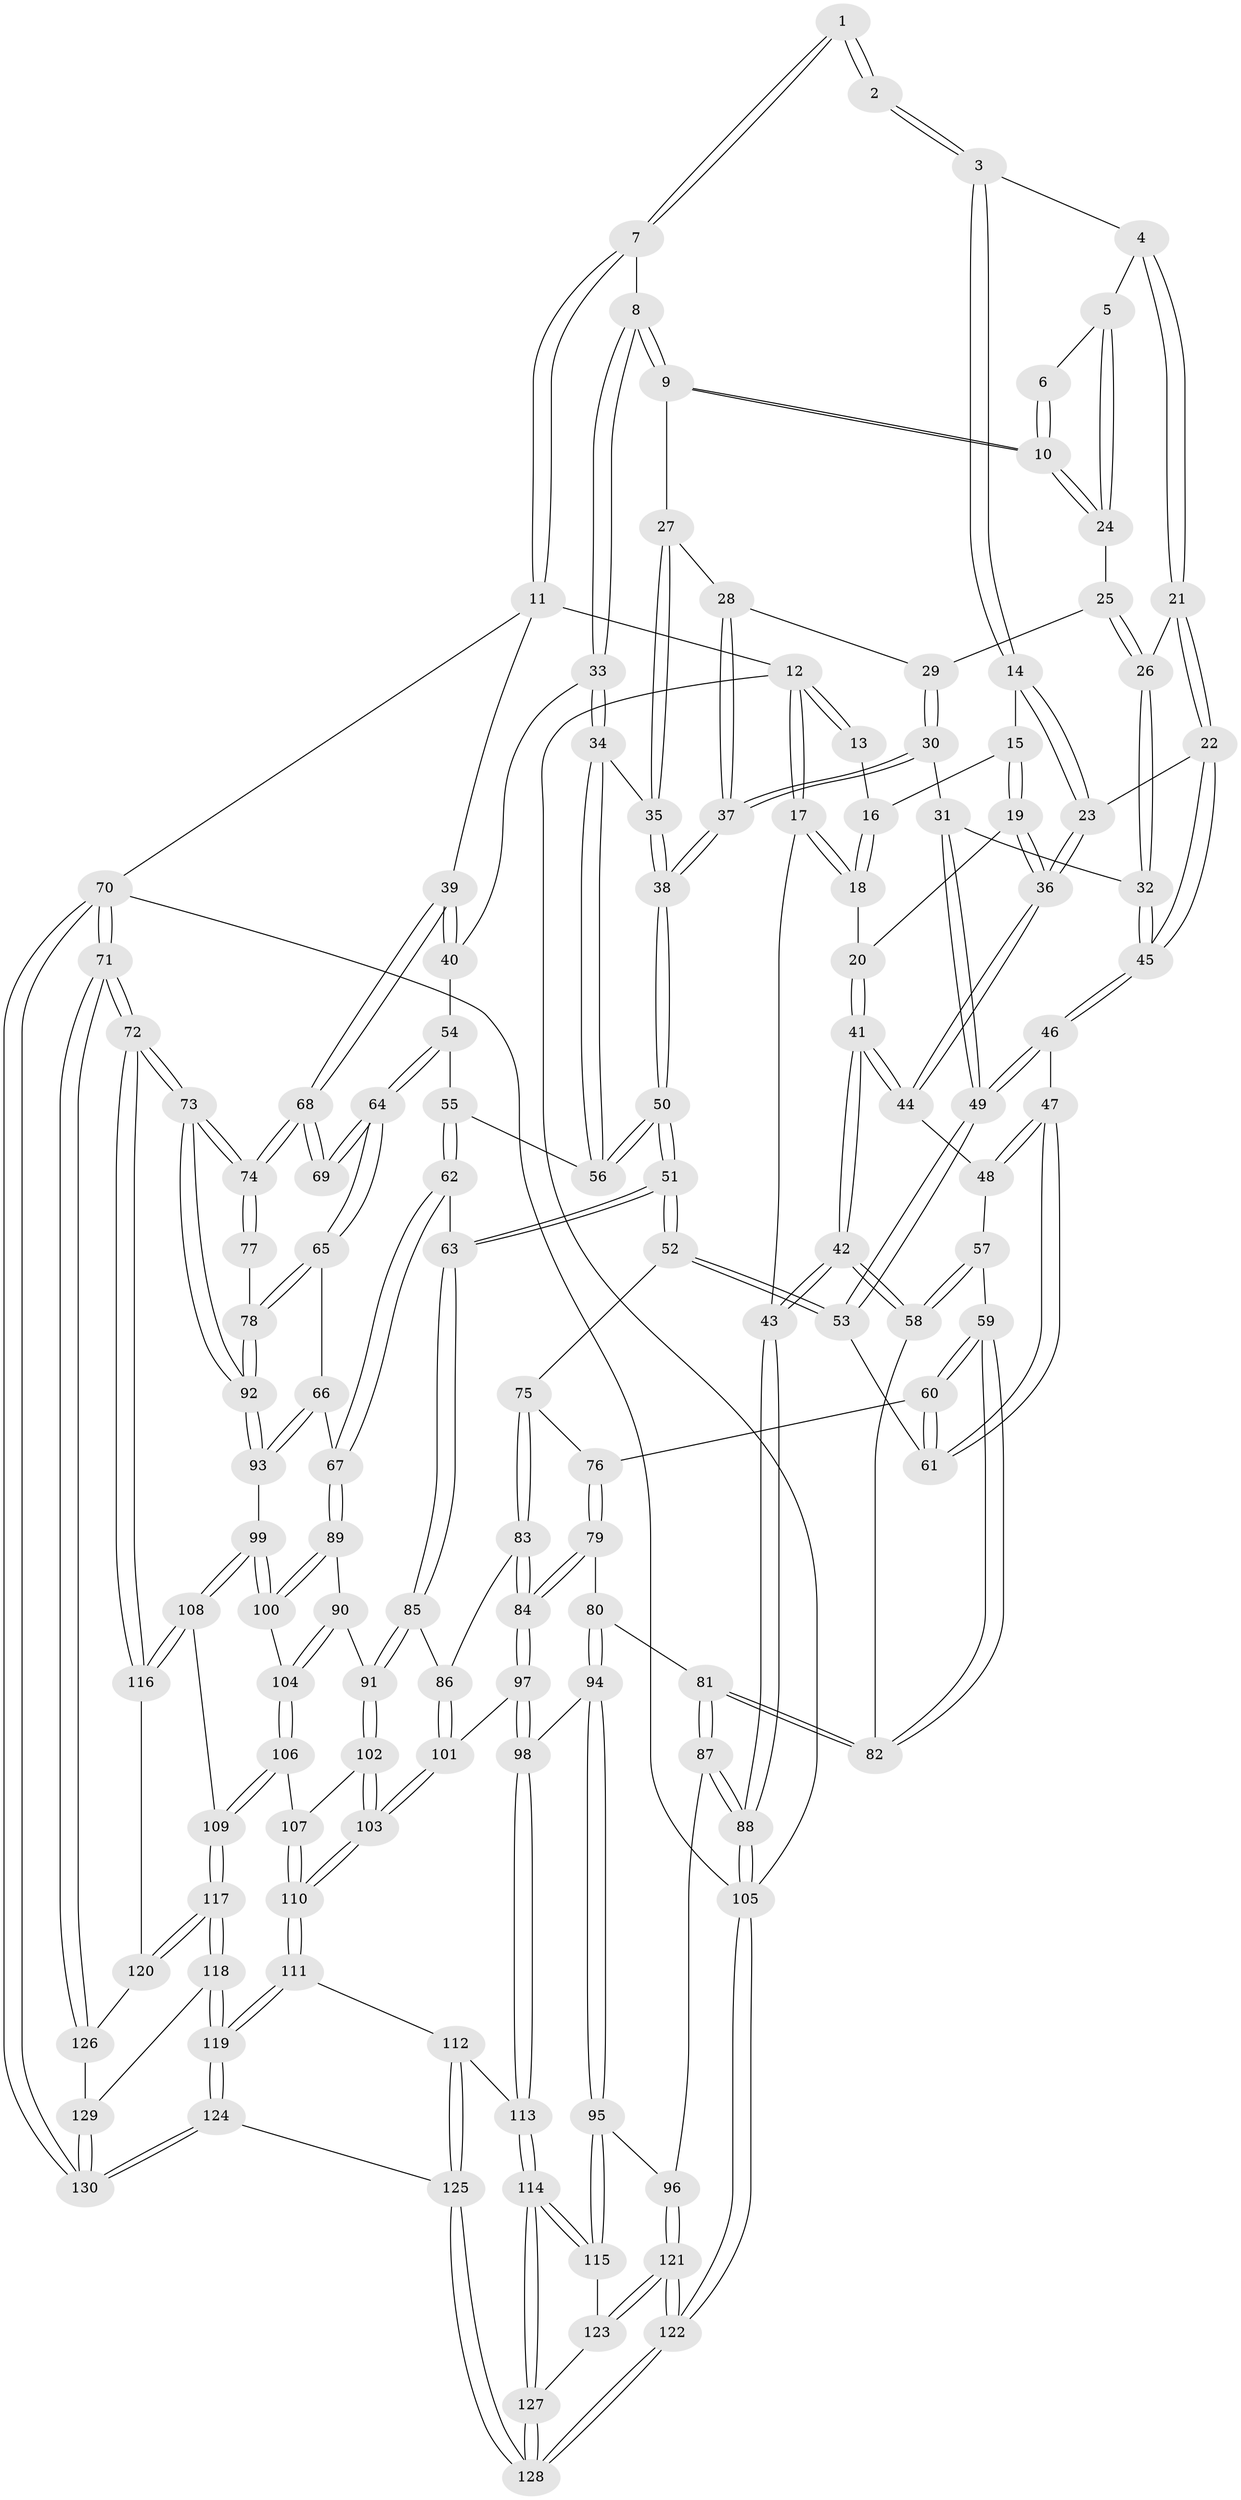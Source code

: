 // Generated by graph-tools (version 1.1) at 2025/01/03/09/25 05:01:42]
// undirected, 130 vertices, 322 edges
graph export_dot {
graph [start="1"]
  node [color=gray90,style=filled];
  1 [pos="+0.6610778722964656+0"];
  2 [pos="+0.3101501747110414+0"];
  3 [pos="+0.3810578296952489+0.011595047443402335"];
  4 [pos="+0.4276676411979697+0.06587604146311135"];
  5 [pos="+0.5513227249499996+0.08203001099438602"];
  6 [pos="+0.6514414409816164+0"];
  7 [pos="+0.866680102091417+0"];
  8 [pos="+0.7377097841969981+0.14406181734059897"];
  9 [pos="+0.68045316352839+0.13031000118067204"];
  10 [pos="+0.6782051923642067+0.12725078958034"];
  11 [pos="+1+0"];
  12 [pos="+0+0"];
  13 [pos="+0.27820535384595163+0"];
  14 [pos="+0.3219936043478159+0.14494928080370267"];
  15 [pos="+0.2291917611410643+0.03428307872466011"];
  16 [pos="+0.20875356045304996+0"];
  17 [pos="+0+0.1810330785185475"];
  18 [pos="+0.11443470974623514+0.07115536315994613"];
  19 [pos="+0.2303651829693965+0.16446077691506483"];
  20 [pos="+0.16340643550569495+0.160359507693363"];
  21 [pos="+0.4349820274578655+0.13157235730893274"];
  22 [pos="+0.34143695601130075+0.18691230352753505"];
  23 [pos="+0.31761184920365204+0.17320089785806383"];
  24 [pos="+0.556590705151883+0.10672722924395997"];
  25 [pos="+0.5555456622047235+0.11044484362561499"];
  26 [pos="+0.4773800468259464+0.17513381796409466"];
  27 [pos="+0.6598280918550401+0.16453525415070286"];
  28 [pos="+0.590621207483905+0.17688753648241162"];
  29 [pos="+0.5632258615278544+0.13067510518316108"];
  30 [pos="+0.5306152271679302+0.24088528835777592"];
  31 [pos="+0.5293707240130662+0.24052754131878215"];
  32 [pos="+0.47689734122798483+0.19127959832225727"];
  33 [pos="+0.791340848613813+0.19529507159775222"];
  34 [pos="+0.761574820977242+0.2529120663489191"];
  35 [pos="+0.6543752041486997+0.2256416904894578"];
  36 [pos="+0.26271361941252214+0.188858160273926"];
  37 [pos="+0.585344334688028+0.2670004044984758"];
  38 [pos="+0.5873907422693139+0.2693283043987863"];
  39 [pos="+1+0"];
  40 [pos="+0.926050318948931+0.15203223800968055"];
  41 [pos="+0.07072690049204086+0.2868413303293371"];
  42 [pos="+0+0.36464173778370673"];
  43 [pos="+0+0.3668443343951946"];
  44 [pos="+0.2346658036936082+0.2771130000166471"];
  45 [pos="+0.3907351366809234+0.2545837909164673"];
  46 [pos="+0.3912003675463605+0.27922358190510566"];
  47 [pos="+0.34673329849845924+0.31295004443350377"];
  48 [pos="+0.23532301817601292+0.27799105039729805"];
  49 [pos="+0.43920644066942827+0.31360895532317357"];
  50 [pos="+0.6006811310943099+0.35288454048037704"];
  51 [pos="+0.5782212862724646+0.435767425217698"];
  52 [pos="+0.5378994166638595+0.4326845521225005"];
  53 [pos="+0.49231202210740455+0.40115154170769574"];
  54 [pos="+0.8436897845627637+0.3790735921133818"];
  55 [pos="+0.8058434469187447+0.3627636813811379"];
  56 [pos="+0.7601455647498894+0.27764824183628317"];
  57 [pos="+0.23802028756672647+0.3321033483813909"];
  58 [pos="+0.03866469167601781+0.4037355097634133"];
  59 [pos="+0.25409100834413073+0.44038266205013915"];
  60 [pos="+0.31283088721022956+0.4231662903550852"];
  61 [pos="+0.3241499380459144+0.4117067561862841"];
  62 [pos="+0.6482069756022782+0.45817352337787703"];
  63 [pos="+0.5954212487309688+0.454112584287969"];
  64 [pos="+0.8782158440547873+0.40912315826413104"];
  65 [pos="+0.8662309029247868+0.4384540487694107"];
  66 [pos="+0.8147228096888585+0.5344356945258499"];
  67 [pos="+0.7807466220326843+0.5422650890515224"];
  68 [pos="+1+0.2992594771842944"];
  69 [pos="+0.8965750546021164+0.4075389930671509"];
  70 [pos="+1+1"];
  71 [pos="+1+0.8664193685171404"];
  72 [pos="+1+0.7291663579347795"];
  73 [pos="+1+0.7083487098368058"];
  74 [pos="+1+0.6267292849946237"];
  75 [pos="+0.45980136803565774+0.4930488382708859"];
  76 [pos="+0.3806197934070455+0.496367529429546"];
  77 [pos="+0.9364597955474755+0.48064162343668027"];
  78 [pos="+0.9632654694166924+0.5952121877160269"];
  79 [pos="+0.3512445072790482+0.5607289599803222"];
  80 [pos="+0.2414324450335556+0.535323570983126"];
  81 [pos="+0.234747968788898+0.5266964811275808"];
  82 [pos="+0.22578453660855166+0.4651777249329562"];
  83 [pos="+0.4429364024738561+0.5523017446295324"];
  84 [pos="+0.3855613332293199+0.6119178950604856"];
  85 [pos="+0.5945569637351473+0.47227962336570806"];
  86 [pos="+0.49466688040479856+0.6017145514028712"];
  87 [pos="+0.018906204393598212+0.6852176535103452"];
  88 [pos="+0+0.6312906598610876"];
  89 [pos="+0.7715436544825274+0.562676781914383"];
  90 [pos="+0.6744139297873247+0.6104490117740833"];
  91 [pos="+0.6152572271862152+0.5932579356503604"];
  92 [pos="+0.9862077512311266+0.6605610726778522"];
  93 [pos="+0.9552311266719978+0.6603346778416196"];
  94 [pos="+0.26646478719067734+0.6894604793305579"];
  95 [pos="+0.15984603668792152+0.7289239987463902"];
  96 [pos="+0.06431816448488062+0.7142308276784757"];
  97 [pos="+0.38638648044597085+0.6334572380061267"];
  98 [pos="+0.3025558660166632+0.7000333244622372"];
  99 [pos="+0.9221784631834695+0.6781996925327843"];
  100 [pos="+0.7633840881702013+0.6337977110787335"];
  101 [pos="+0.48661686281501604+0.6784189040181192"];
  102 [pos="+0.6108919794356401+0.6052388046106908"];
  103 [pos="+0.5319027688855018+0.7317132248124714"];
  104 [pos="+0.7352159841630735+0.6840051578893266"];
  105 [pos="+0+1"];
  106 [pos="+0.7296510231564116+0.740011935655408"];
  107 [pos="+0.725965893985747+0.7393880717892302"];
  108 [pos="+0.8587248764495105+0.7274228007924114"];
  109 [pos="+0.7355924088809174+0.7467086591360795"];
  110 [pos="+0.5328172996509736+0.7374145331109693"];
  111 [pos="+0.52920491902033+0.7470079259541992"];
  112 [pos="+0.410476978882132+0.7949742100287496"];
  113 [pos="+0.3533920764091183+0.7947508687339562"];
  114 [pos="+0.352305491615144+0.7965750664745977"];
  115 [pos="+0.21244174312775913+0.8258597608488866"];
  116 [pos="+0.8672201479333483+0.8267731505394827"];
  117 [pos="+0.7358661601740957+0.8721428218139669"];
  118 [pos="+0.7109104896289749+0.9405729993457447"];
  119 [pos="+0.6168945889945189+1"];
  120 [pos="+0.8656522679426645+0.8313350191741115"];
  121 [pos="+0.14567881281750703+1"];
  122 [pos="+0.1484178826785251+1"];
  123 [pos="+0.2125898126216896+0.8296444094494312"];
  124 [pos="+0.5772620638434406+1"];
  125 [pos="+0.5192215707764549+1"];
  126 [pos="+0.9033072963282117+0.8902032694685256"];
  127 [pos="+0.3268384509083686+0.888411662357569"];
  128 [pos="+0.3075657533635778+1"];
  129 [pos="+0.859500938570935+0.9380970443620897"];
  130 [pos="+1+1"];
  1 -- 2;
  1 -- 2;
  1 -- 7;
  1 -- 7;
  2 -- 3;
  2 -- 3;
  3 -- 4;
  3 -- 14;
  3 -- 14;
  4 -- 5;
  4 -- 21;
  4 -- 21;
  5 -- 6;
  5 -- 24;
  5 -- 24;
  6 -- 10;
  6 -- 10;
  7 -- 8;
  7 -- 11;
  7 -- 11;
  8 -- 9;
  8 -- 9;
  8 -- 33;
  8 -- 33;
  9 -- 10;
  9 -- 10;
  9 -- 27;
  10 -- 24;
  10 -- 24;
  11 -- 12;
  11 -- 39;
  11 -- 70;
  12 -- 13;
  12 -- 13;
  12 -- 17;
  12 -- 17;
  12 -- 105;
  13 -- 16;
  14 -- 15;
  14 -- 23;
  14 -- 23;
  15 -- 16;
  15 -- 19;
  15 -- 19;
  16 -- 18;
  16 -- 18;
  17 -- 18;
  17 -- 18;
  17 -- 43;
  18 -- 20;
  19 -- 20;
  19 -- 36;
  19 -- 36;
  20 -- 41;
  20 -- 41;
  21 -- 22;
  21 -- 22;
  21 -- 26;
  22 -- 23;
  22 -- 45;
  22 -- 45;
  23 -- 36;
  23 -- 36;
  24 -- 25;
  25 -- 26;
  25 -- 26;
  25 -- 29;
  26 -- 32;
  26 -- 32;
  27 -- 28;
  27 -- 35;
  27 -- 35;
  28 -- 29;
  28 -- 37;
  28 -- 37;
  29 -- 30;
  29 -- 30;
  30 -- 31;
  30 -- 37;
  30 -- 37;
  31 -- 32;
  31 -- 49;
  31 -- 49;
  32 -- 45;
  32 -- 45;
  33 -- 34;
  33 -- 34;
  33 -- 40;
  34 -- 35;
  34 -- 56;
  34 -- 56;
  35 -- 38;
  35 -- 38;
  36 -- 44;
  36 -- 44;
  37 -- 38;
  37 -- 38;
  38 -- 50;
  38 -- 50;
  39 -- 40;
  39 -- 40;
  39 -- 68;
  39 -- 68;
  40 -- 54;
  41 -- 42;
  41 -- 42;
  41 -- 44;
  41 -- 44;
  42 -- 43;
  42 -- 43;
  42 -- 58;
  42 -- 58;
  43 -- 88;
  43 -- 88;
  44 -- 48;
  45 -- 46;
  45 -- 46;
  46 -- 47;
  46 -- 49;
  46 -- 49;
  47 -- 48;
  47 -- 48;
  47 -- 61;
  47 -- 61;
  48 -- 57;
  49 -- 53;
  49 -- 53;
  50 -- 51;
  50 -- 51;
  50 -- 56;
  50 -- 56;
  51 -- 52;
  51 -- 52;
  51 -- 63;
  51 -- 63;
  52 -- 53;
  52 -- 53;
  52 -- 75;
  53 -- 61;
  54 -- 55;
  54 -- 64;
  54 -- 64;
  55 -- 56;
  55 -- 62;
  55 -- 62;
  57 -- 58;
  57 -- 58;
  57 -- 59;
  58 -- 82;
  59 -- 60;
  59 -- 60;
  59 -- 82;
  59 -- 82;
  60 -- 61;
  60 -- 61;
  60 -- 76;
  62 -- 63;
  62 -- 67;
  62 -- 67;
  63 -- 85;
  63 -- 85;
  64 -- 65;
  64 -- 65;
  64 -- 69;
  64 -- 69;
  65 -- 66;
  65 -- 78;
  65 -- 78;
  66 -- 67;
  66 -- 93;
  66 -- 93;
  67 -- 89;
  67 -- 89;
  68 -- 69;
  68 -- 69;
  68 -- 74;
  68 -- 74;
  70 -- 71;
  70 -- 71;
  70 -- 130;
  70 -- 130;
  70 -- 105;
  71 -- 72;
  71 -- 72;
  71 -- 126;
  71 -- 126;
  72 -- 73;
  72 -- 73;
  72 -- 116;
  72 -- 116;
  73 -- 74;
  73 -- 74;
  73 -- 92;
  73 -- 92;
  74 -- 77;
  74 -- 77;
  75 -- 76;
  75 -- 83;
  75 -- 83;
  76 -- 79;
  76 -- 79;
  77 -- 78;
  78 -- 92;
  78 -- 92;
  79 -- 80;
  79 -- 84;
  79 -- 84;
  80 -- 81;
  80 -- 94;
  80 -- 94;
  81 -- 82;
  81 -- 82;
  81 -- 87;
  81 -- 87;
  83 -- 84;
  83 -- 84;
  83 -- 86;
  84 -- 97;
  84 -- 97;
  85 -- 86;
  85 -- 91;
  85 -- 91;
  86 -- 101;
  86 -- 101;
  87 -- 88;
  87 -- 88;
  87 -- 96;
  88 -- 105;
  88 -- 105;
  89 -- 90;
  89 -- 100;
  89 -- 100;
  90 -- 91;
  90 -- 104;
  90 -- 104;
  91 -- 102;
  91 -- 102;
  92 -- 93;
  92 -- 93;
  93 -- 99;
  94 -- 95;
  94 -- 95;
  94 -- 98;
  95 -- 96;
  95 -- 115;
  95 -- 115;
  96 -- 121;
  96 -- 121;
  97 -- 98;
  97 -- 98;
  97 -- 101;
  98 -- 113;
  98 -- 113;
  99 -- 100;
  99 -- 100;
  99 -- 108;
  99 -- 108;
  100 -- 104;
  101 -- 103;
  101 -- 103;
  102 -- 103;
  102 -- 103;
  102 -- 107;
  103 -- 110;
  103 -- 110;
  104 -- 106;
  104 -- 106;
  105 -- 122;
  105 -- 122;
  106 -- 107;
  106 -- 109;
  106 -- 109;
  107 -- 110;
  107 -- 110;
  108 -- 109;
  108 -- 116;
  108 -- 116;
  109 -- 117;
  109 -- 117;
  110 -- 111;
  110 -- 111;
  111 -- 112;
  111 -- 119;
  111 -- 119;
  112 -- 113;
  112 -- 125;
  112 -- 125;
  113 -- 114;
  113 -- 114;
  114 -- 115;
  114 -- 115;
  114 -- 127;
  114 -- 127;
  115 -- 123;
  116 -- 120;
  117 -- 118;
  117 -- 118;
  117 -- 120;
  117 -- 120;
  118 -- 119;
  118 -- 119;
  118 -- 129;
  119 -- 124;
  119 -- 124;
  120 -- 126;
  121 -- 122;
  121 -- 122;
  121 -- 123;
  121 -- 123;
  122 -- 128;
  122 -- 128;
  123 -- 127;
  124 -- 125;
  124 -- 130;
  124 -- 130;
  125 -- 128;
  125 -- 128;
  126 -- 129;
  127 -- 128;
  127 -- 128;
  129 -- 130;
  129 -- 130;
}
